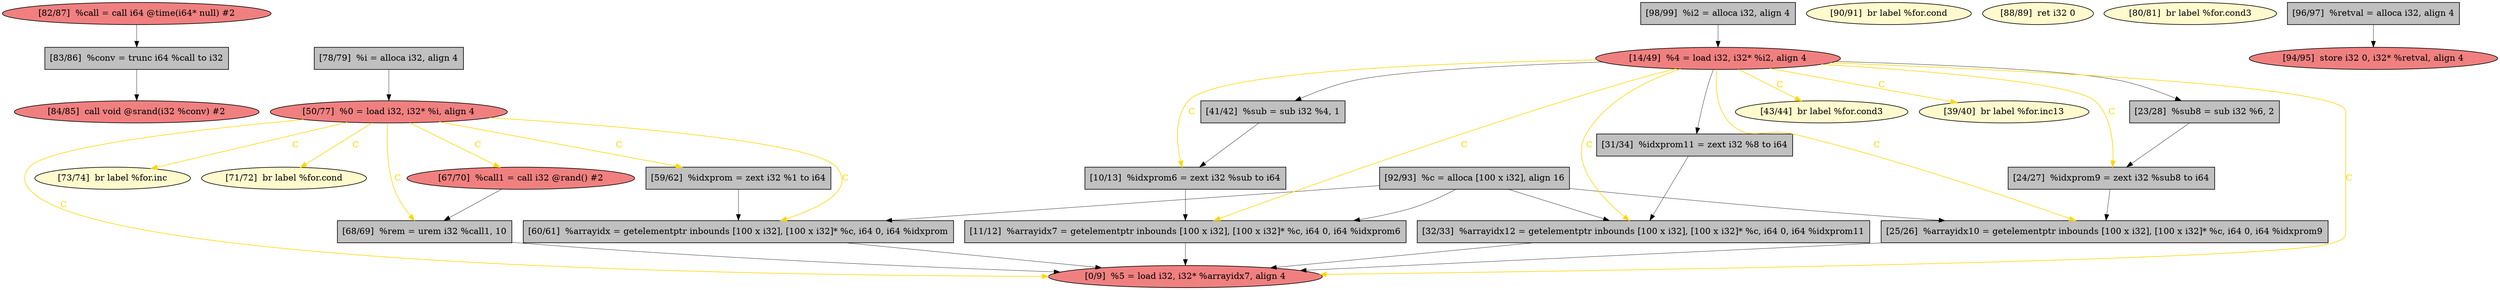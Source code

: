
digraph G {


node128 [fillcolor=lightcoral,label="[84/85]  call void @srand(i32 %conv) #2",shape=ellipse,style=filled ]
node127 [fillcolor=grey,label="[59/62]  %idxprom = zext i32 %1 to i64",shape=rectangle,style=filled ]
node129 [fillcolor=lemonchiffon,label="[90/91]  br label %for.cond",shape=ellipse,style=filled ]
node125 [fillcolor=grey,label="[92/93]  %c = alloca [100 x i32], align 16",shape=rectangle,style=filled ]
node124 [fillcolor=lightcoral,label="[14/49]  %4 = load i32, i32* %i2, align 4",shape=ellipse,style=filled ]
node123 [fillcolor=lemonchiffon,label="[43/44]  br label %for.cond3",shape=ellipse,style=filled ]
node119 [fillcolor=grey,label="[60/61]  %arrayidx = getelementptr inbounds [100 x i32], [100 x i32]* %c, i64 0, i64 %idxprom",shape=rectangle,style=filled ]
node118 [fillcolor=grey,label="[23/28]  %sub8 = sub i32 %6, 2",shape=rectangle,style=filled ]
node116 [fillcolor=lightcoral,label="[0/9]  %5 = load i32, i32* %arrayidx7, align 4",shape=ellipse,style=filled ]
node105 [fillcolor=lemonchiffon,label="[39/40]  br label %for.inc13",shape=ellipse,style=filled ]
node126 [fillcolor=grey,label="[98/99]  %i2 = alloca i32, align 4",shape=rectangle,style=filled ]
node102 [fillcolor=lightcoral,label="[50/77]  %0 = load i32, i32* %i, align 4",shape=ellipse,style=filled ]
node108 [fillcolor=lemonchiffon,label="[88/89]  ret i32 0",shape=ellipse,style=filled ]
node104 [fillcolor=grey,label="[78/79]  %i = alloca i32, align 4",shape=rectangle,style=filled ]
node120 [fillcolor=grey,label="[24/27]  %idxprom9 = zext i32 %sub8 to i64",shape=rectangle,style=filled ]
node100 [fillcolor=grey,label="[68/69]  %rem = urem i32 %call1, 10",shape=rectangle,style=filled ]
node101 [fillcolor=lightcoral,label="[67/70]  %call1 = call i32 @rand() #2",shape=ellipse,style=filled ]
node110 [fillcolor=lightcoral,label="[82/87]  %call = call i64 @time(i64* null) #2",shape=ellipse,style=filled ]
node107 [fillcolor=lemonchiffon,label="[80/81]  br label %for.cond3",shape=ellipse,style=filled ]
node111 [fillcolor=grey,label="[96/97]  %retval = alloca i32, align 4",shape=rectangle,style=filled ]
node121 [fillcolor=grey,label="[31/34]  %idxprom11 = zext i32 %8 to i64",shape=rectangle,style=filled ]
node103 [fillcolor=lemonchiffon,label="[73/74]  br label %for.inc",shape=ellipse,style=filled ]
node112 [fillcolor=lightcoral,label="[94/95]  store i32 0, i32* %retval, align 4",shape=ellipse,style=filled ]
node117 [fillcolor=grey,label="[10/13]  %idxprom6 = zext i32 %sub to i64",shape=rectangle,style=filled ]
node106 [fillcolor=grey,label="[11/12]  %arrayidx7 = getelementptr inbounds [100 x i32], [100 x i32]* %c, i64 0, i64 %idxprom6",shape=rectangle,style=filled ]
node113 [fillcolor=grey,label="[41/42]  %sub = sub i32 %4, 1",shape=rectangle,style=filled ]
node109 [fillcolor=lemonchiffon,label="[71/72]  br label %for.cond",shape=ellipse,style=filled ]
node114 [fillcolor=grey,label="[32/33]  %arrayidx12 = getelementptr inbounds [100 x i32], [100 x i32]* %c, i64 0, i64 %idxprom11",shape=rectangle,style=filled ]
node122 [fillcolor=grey,label="[83/86]  %conv = trunc i64 %call to i32",shape=rectangle,style=filled ]
node115 [fillcolor=grey,label="[25/26]  %arrayidx10 = getelementptr inbounds [100 x i32], [100 x i32]* %c, i64 0, i64 %idxprom9",shape=rectangle,style=filled ]

node125->node114 [style=solid,color=black,label="",penwidth=0.5,fontcolor=black ]
node118->node120 [style=solid,color=black,label="",penwidth=0.5,fontcolor=black ]
node111->node112 [style=solid,color=black,label="",penwidth=0.5,fontcolor=black ]
node121->node114 [style=solid,color=black,label="",penwidth=0.5,fontcolor=black ]
node124->node116 [style=solid,color=gold,label="C",penwidth=1.0,fontcolor=gold ]
node120->node115 [style=solid,color=black,label="",penwidth=0.5,fontcolor=black ]
node124->node118 [style=solid,color=black,label="",penwidth=0.5,fontcolor=black ]
node125->node106 [style=solid,color=black,label="",penwidth=0.5,fontcolor=black ]
node126->node124 [style=solid,color=black,label="",penwidth=0.5,fontcolor=black ]
node110->node122 [style=solid,color=black,label="",penwidth=0.5,fontcolor=black ]
node100->node116 [style=solid,color=black,label="",penwidth=0.5,fontcolor=black ]
node124->node114 [style=solid,color=gold,label="C",penwidth=1.0,fontcolor=gold ]
node124->node105 [style=solid,color=gold,label="C",penwidth=1.0,fontcolor=gold ]
node124->node106 [style=solid,color=gold,label="C",penwidth=1.0,fontcolor=gold ]
node101->node100 [style=solid,color=black,label="",penwidth=0.5,fontcolor=black ]
node106->node116 [style=solid,color=black,label="",penwidth=0.5,fontcolor=black ]
node124->node113 [style=solid,color=black,label="",penwidth=0.5,fontcolor=black ]
node124->node123 [style=solid,color=gold,label="C",penwidth=1.0,fontcolor=gold ]
node102->node101 [style=solid,color=gold,label="C",penwidth=1.0,fontcolor=gold ]
node113->node117 [style=solid,color=black,label="",penwidth=0.5,fontcolor=black ]
node125->node119 [style=solid,color=black,label="",penwidth=0.5,fontcolor=black ]
node102->node103 [style=solid,color=gold,label="C",penwidth=1.0,fontcolor=gold ]
node124->node120 [style=solid,color=gold,label="C",penwidth=1.0,fontcolor=gold ]
node102->node119 [style=solid,color=gold,label="C",penwidth=1.0,fontcolor=gold ]
node115->node116 [style=solid,color=black,label="",penwidth=0.5,fontcolor=black ]
node102->node109 [style=solid,color=gold,label="C",penwidth=1.0,fontcolor=gold ]
node114->node116 [style=solid,color=black,label="",penwidth=0.5,fontcolor=black ]
node117->node106 [style=solid,color=black,label="",penwidth=0.5,fontcolor=black ]
node119->node116 [style=solid,color=black,label="",penwidth=0.5,fontcolor=black ]
node124->node115 [style=solid,color=gold,label="C",penwidth=1.0,fontcolor=gold ]
node122->node128 [style=solid,color=black,label="",penwidth=0.5,fontcolor=black ]
node124->node117 [style=solid,color=gold,label="C",penwidth=1.0,fontcolor=gold ]
node104->node102 [style=solid,color=black,label="",penwidth=0.5,fontcolor=black ]
node124->node121 [style=solid,color=black,label="",penwidth=0.5,fontcolor=black ]
node125->node115 [style=solid,color=black,label="",penwidth=0.5,fontcolor=black ]
node127->node119 [style=solid,color=black,label="",penwidth=0.5,fontcolor=black ]
node102->node100 [style=solid,color=gold,label="C",penwidth=1.0,fontcolor=gold ]
node102->node127 [style=solid,color=gold,label="C",penwidth=1.0,fontcolor=gold ]
node102->node116 [style=solid,color=gold,label="C",penwidth=1.0,fontcolor=gold ]


}
